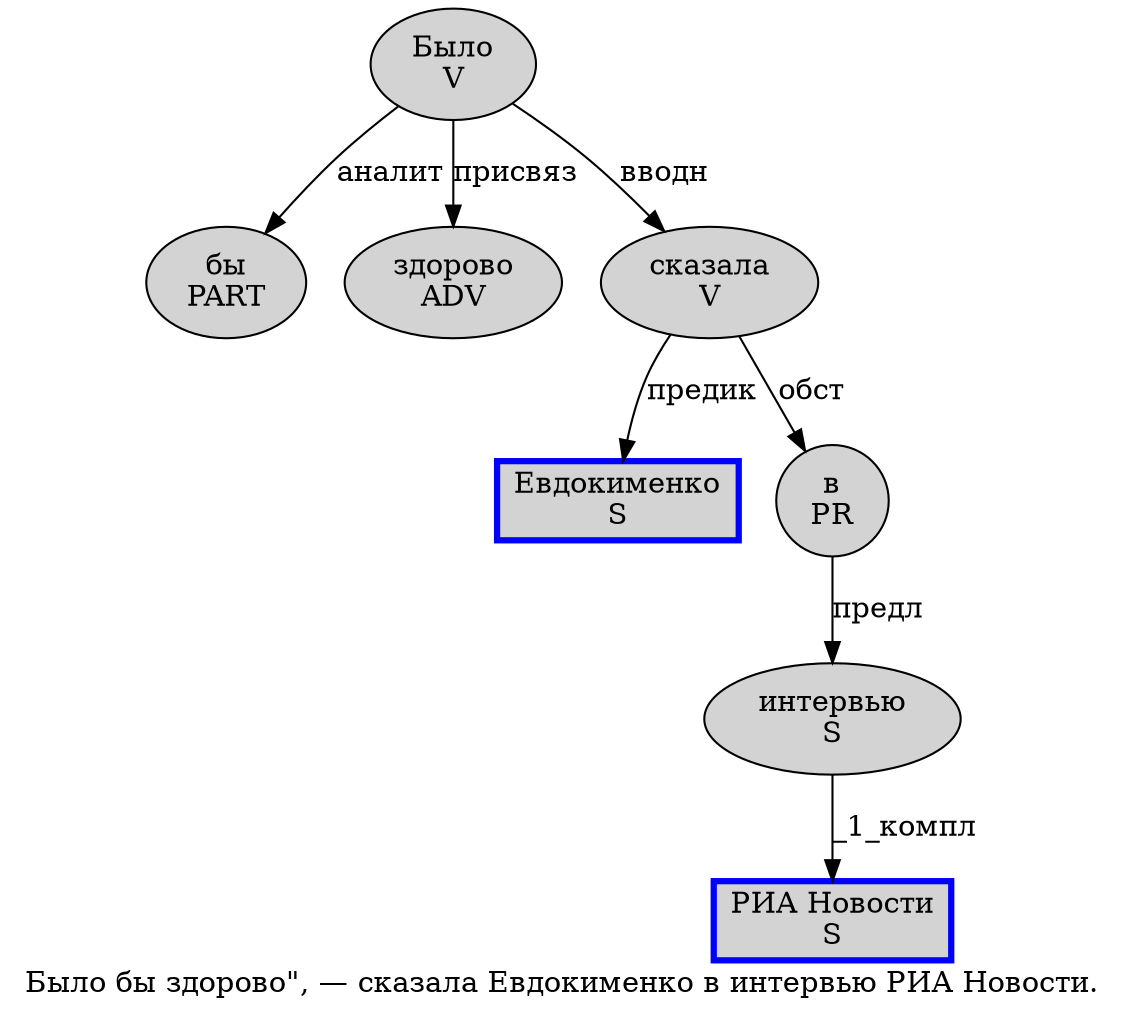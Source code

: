 digraph SENTENCE_18 {
	graph [label="Было бы здорово\", — сказала Евдокименко в интервью РИА Новости."]
	node [style=filled]
		0 [label="Было
V" color="" fillcolor=lightgray penwidth=1 shape=ellipse]
		1 [label="бы
PART" color="" fillcolor=lightgray penwidth=1 shape=ellipse]
		2 [label="здорово
ADV" color="" fillcolor=lightgray penwidth=1 shape=ellipse]
		6 [label="сказала
V" color="" fillcolor=lightgray penwidth=1 shape=ellipse]
		7 [label="Евдокименко
S" color=blue fillcolor=lightgray penwidth=3 shape=box]
		8 [label="в
PR" color="" fillcolor=lightgray penwidth=1 shape=ellipse]
		9 [label="интервью
S" color="" fillcolor=lightgray penwidth=1 shape=ellipse]
		10 [label="РИА Новости
S" color=blue fillcolor=lightgray penwidth=3 shape=box]
			9 -> 10 [label="_1_компл"]
			6 -> 7 [label="предик"]
			6 -> 8 [label="обст"]
			0 -> 1 [label="аналит"]
			0 -> 2 [label="присвяз"]
			0 -> 6 [label="вводн"]
			8 -> 9 [label="предл"]
}